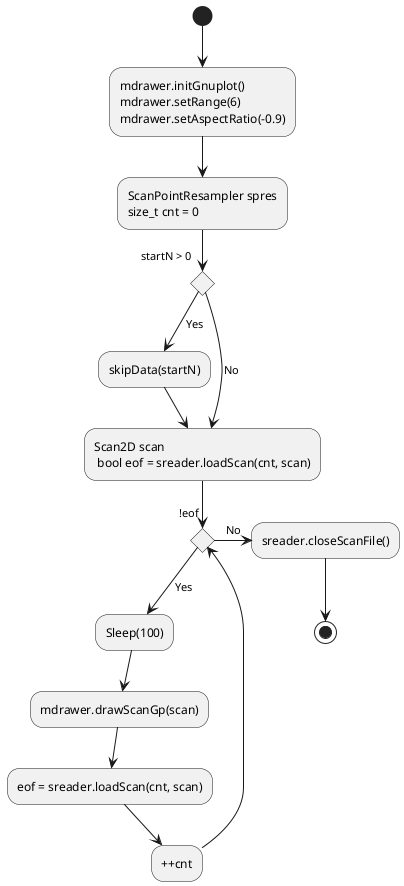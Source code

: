 @startuml

(*) --> "mdrawer.initGnuplot()
mdrawer.setRange(6)
mdrawer.setAspectRatio(-0.9)"
--> "ScanPointResampler spres
size_t cnt = 0"
--> if "startN > 0" then
--> [Yes] "skipData(startN)"
--> "Scan2D scan \n bool eof = sreader.loadScan(cnt, scan)"
else
--> [No] "Scan2D scan \n bool eof = sreader.loadScan(cnt, scan)"
--> if "!eof" as while_eof then
--> [Yes] "Sleep(100)"
--> "mdrawer.drawScanGp(scan)"
--> "eof = sreader.loadScan(cnt, scan)"
--> "++cnt"
--> while_eof
else
-> [No] "sreader.closeScanFile()"
--> (*)

@enduml
